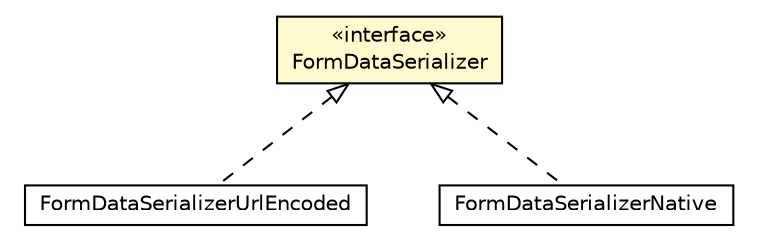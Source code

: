 #!/usr/local/bin/dot
#
# Class diagram 
# Generated by UMLGraph version R5_6-24-gf6e263 (http://www.umlgraph.org/)
#

digraph G {
	edge [fontname="Helvetica",fontsize=10,labelfontname="Helvetica",labelfontsize=10];
	node [fontname="Helvetica",fontsize=10,shape=plaintext];
	nodesep=0.25;
	ranksep=0.5;
	// io.reinert.requestor.form.FormDataSerializer
	c9783 [label=<<table title="io.reinert.requestor.form.FormDataSerializer" border="0" cellborder="1" cellspacing="0" cellpadding="2" port="p" bgcolor="lemonChiffon" href="./FormDataSerializer.html">
		<tr><td><table border="0" cellspacing="0" cellpadding="1">
<tr><td align="center" balign="center"> &#171;interface&#187; </td></tr>
<tr><td align="center" balign="center"> FormDataSerializer </td></tr>
		</table></td></tr>
		</table>>, URL="./FormDataSerializer.html", fontname="Helvetica", fontcolor="black", fontsize=10.0];
	// io.reinert.requestor.form.FormDataSerializerUrlEncoded
	c9784 [label=<<table title="io.reinert.requestor.form.FormDataSerializerUrlEncoded" border="0" cellborder="1" cellspacing="0" cellpadding="2" port="p" href="./FormDataSerializerUrlEncoded.html">
		<tr><td><table border="0" cellspacing="0" cellpadding="1">
<tr><td align="center" balign="center"> FormDataSerializerUrlEncoded </td></tr>
		</table></td></tr>
		</table>>, URL="./FormDataSerializerUrlEncoded.html", fontname="Helvetica", fontcolor="black", fontsize=10.0];
	// io.reinert.requestor.form.FormDataSerializerNative
	c9785 [label=<<table title="io.reinert.requestor.form.FormDataSerializerNative" border="0" cellborder="1" cellspacing="0" cellpadding="2" port="p" href="./FormDataSerializerNative.html">
		<tr><td><table border="0" cellspacing="0" cellpadding="1">
<tr><td align="center" balign="center"> FormDataSerializerNative </td></tr>
		</table></td></tr>
		</table>>, URL="./FormDataSerializerNative.html", fontname="Helvetica", fontcolor="black", fontsize=10.0];
	//io.reinert.requestor.form.FormDataSerializerUrlEncoded implements io.reinert.requestor.form.FormDataSerializer
	c9783:p -> c9784:p [dir=back,arrowtail=empty,style=dashed];
	//io.reinert.requestor.form.FormDataSerializerNative implements io.reinert.requestor.form.FormDataSerializer
	c9783:p -> c9785:p [dir=back,arrowtail=empty,style=dashed];
}

